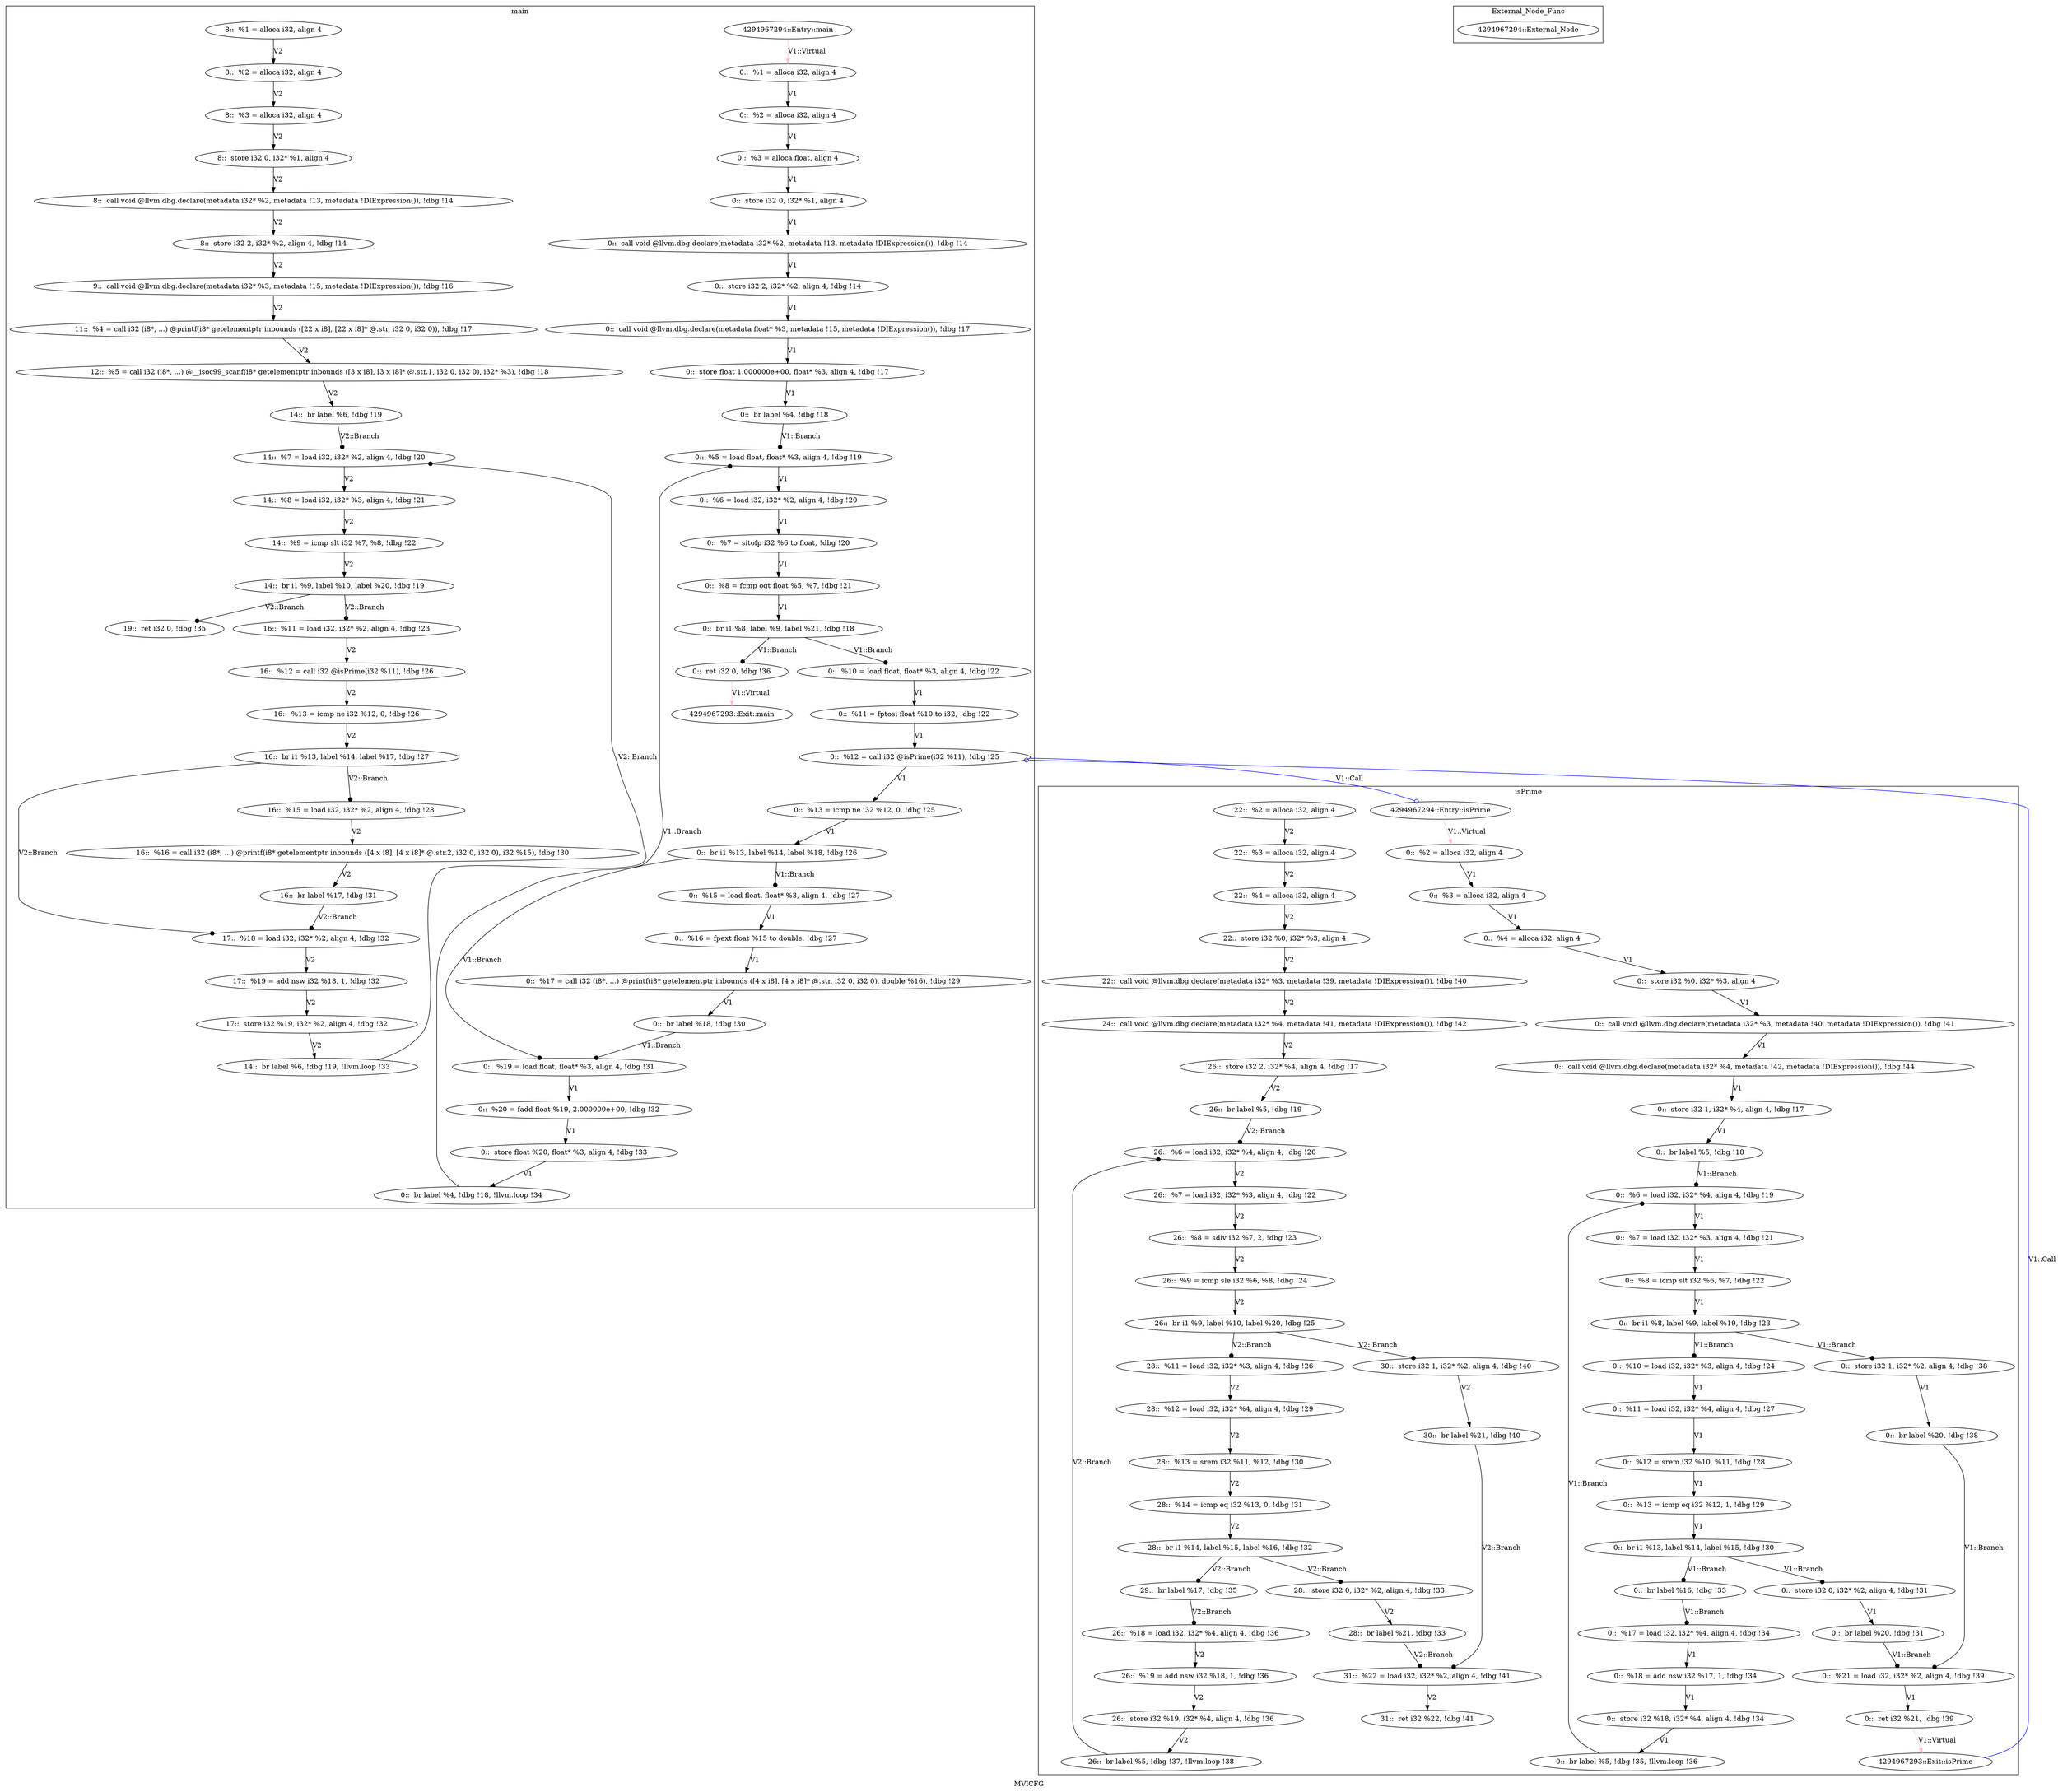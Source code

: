 digraph "MVICFG" {
	label="MVICFG";
/* Generating Nodes */
	subgraph cluster_1 {
		label="main";
		"30" [label="4294967294::Entry::main"];
		"2" [label="0::  %1 = alloca i32, align 4"];
		"3" [label="0::  %2 = alloca i32, align 4"];
		"4" [label="0::  %3 = alloca float, align 4"];
		"5" [label="0::  store i32 0, i32* %1, align 4"];
		"6" [label="0::  call void @llvm.dbg.declare(metadata i32* %2, metadata !13, metadata !DIExpression()), !dbg !14"];
		"7" [label="0::  store i32 2, i32* %2, align 4, !dbg !14"];
		"8" [label="0::  call void @llvm.dbg.declare(metadata float* %3, metadata !15, metadata !DIExpression()), !dbg !17"];
		"9" [label="0::  store float 1.000000e+00, float* %3, align 4, !dbg !17"];
		"10" [label="0::  br label %4, !dbg !18"];
		"11" [label="0::  %5 = load float, float* %3, align 4, !dbg !19"];
		"12" [label="0::  %6 = load i32, i32* %2, align 4, !dbg !20"];
		"13" [label="0::  %7 = sitofp i32 %6 to float, !dbg !20"];
		"14" [label="0::  %8 = fcmp ogt float %5, %7, !dbg !21"];
		"15" [label="0::  br i1 %8, label %9, label %21, !dbg !18"];
		"16" [label="0::  %10 = load float, float* %3, align 4, !dbg !22"];
		"17" [label="0::  %11 = fptosi float %10 to i32, !dbg !22"];
		"18" [label="0::  %12 = call i32 @isPrime(i32 %11), !dbg !25"];
		"19" [label="0::  %13 = icmp ne i32 %12, 0, !dbg !25"];
		"20" [label="0::  br i1 %13, label %14, label %18, !dbg !26"];
		"21" [label="0::  %15 = load float, float* %3, align 4, !dbg !27"];
		"22" [label="0::  %16 = fpext float %15 to double, !dbg !27"];
		"23" [label="0::  %17 = call i32 (i8*, ...) @printf(i8* getelementptr inbounds ([4 x i8], [4 x i8]* @.str, i32 0, i32 0), double %16), !dbg !29"];
		"24" [label="0::  br label %18, !dbg !30"];
		"25" [label="0::  %19 = load float, float* %3, align 4, !dbg !31"];
		"26" [label="0::  %20 = fadd float %19, 2.000000e+00, !dbg !32"];
		"27" [label="0::  store float %20, float* %3, align 4, !dbg !33"];
		"28" [label="0::  br label %4, !dbg !18, !llvm.loop !34"];
		"29" [label="0::  ret i32 0, !dbg !36"];
		"31" [label="4294967293::Exit::main"];
		"67" [label="8::  %1 = alloca i32, align 4"];
		"68" [label="8::  %2 = alloca i32, align 4"];
		"69" [label="8::  %3 = alloca i32, align 4"];
		"70" [label="8::  store i32 0, i32* %1, align 4"];
		"71" [label="8::  call void @llvm.dbg.declare(metadata i32* %2, metadata !13, metadata !DIExpression()), !dbg !14"];
		"72" [label="8::  store i32 2, i32* %2, align 4, !dbg !14"];
		"73" [label="9::  call void @llvm.dbg.declare(metadata i32* %3, metadata !15, metadata !DIExpression()), !dbg !16"];
		"74" [label="11::  %4 = call i32 (i8*, ...) @printf(i8* getelementptr inbounds ([22 x i8], [22 x i8]* @.str, i32 0, i32 0)), !dbg !17"];
		"75" [label="12::  %5 = call i32 (i8*, ...) @__isoc99_scanf(i8* getelementptr inbounds ([3 x i8], [3 x i8]* @.str.1, i32 0, i32 0), i32* %3), !dbg !18"];
		"76" [label="14::  br label %6, !dbg !19"];
		"77" [label="14::  %7 = load i32, i32* %2, align 4, !dbg !20"];
		"78" [label="14::  %8 = load i32, i32* %3, align 4, !dbg !21"];
		"79" [label="14::  %9 = icmp slt i32 %7, %8, !dbg !22"];
		"80" [label="14::  br i1 %9, label %10, label %20, !dbg !19"];
		"81" [label="14::  br label %6, !dbg !19, !llvm.loop !33"];
		"82" [label="16::  %11 = load i32, i32* %2, align 4, !dbg !23"];
		"83" [label="16::  %12 = call i32 @isPrime(i32 %11), !dbg !26"];
		"84" [label="16::  %13 = icmp ne i32 %12, 0, !dbg !26"];
		"85" [label="16::  br i1 %13, label %14, label %17, !dbg !27"];
		"86" [label="16::  %15 = load i32, i32* %2, align 4, !dbg !28"];
		"87" [label="16::  %16 = call i32 (i8*, ...) @printf(i8* getelementptr inbounds ([4 x i8], [4 x i8]* @.str.2, i32 0, i32 0), i32 %15), !dbg !30"];
		"88" [label="16::  br label %17, !dbg !31"];
		"89" [label="17::  %18 = load i32, i32* %2, align 4, !dbg !32"];
		"90" [label="17::  %19 = add nsw i32 %18, 1, !dbg !32"];
		"91" [label="17::  store i32 %19, i32* %2, align 4, !dbg !32"];
		"92" [label="19::  ret i32 0, !dbg !35"];
	}
	subgraph cluster_33 {
		label="isPrime";
		"62" [label="4294967294::Entry::isPrime"];
		"34" [label="0::  %2 = alloca i32, align 4"];
		"35" [label="0::  %3 = alloca i32, align 4"];
		"36" [label="0::  %4 = alloca i32, align 4"];
		"37" [label="0::  store i32 %0, i32* %3, align 4"];
		"38" [label="0::  call void @llvm.dbg.declare(metadata i32* %3, metadata !40, metadata !DIExpression()), !dbg !41"];
		"39" [label="0::  call void @llvm.dbg.declare(metadata i32* %4, metadata !42, metadata !DIExpression()), !dbg !44"];
		"40" [label="0::  store i32 1, i32* %4, align 4, !dbg !17"];
		"41" [label="0::  br label %5, !dbg !18"];
		"42" [label="0::  %6 = load i32, i32* %4, align 4, !dbg !19"];
		"43" [label="0::  %7 = load i32, i32* %3, align 4, !dbg !21"];
		"44" [label="0::  %8 = icmp slt i32 %6, %7, !dbg !22"];
		"45" [label="0::  br i1 %8, label %9, label %19, !dbg !23"];
		"46" [label="0::  %10 = load i32, i32* %3, align 4, !dbg !24"];
		"47" [label="0::  %11 = load i32, i32* %4, align 4, !dbg !27"];
		"48" [label="0::  %12 = srem i32 %10, %11, !dbg !28"];
		"49" [label="0::  %13 = icmp eq i32 %12, 1, !dbg !29"];
		"50" [label="0::  br i1 %13, label %14, label %15, !dbg !30"];
		"51" [label="0::  store i32 0, i32* %2, align 4, !dbg !31"];
		"52" [label="0::  br label %20, !dbg !31"];
		"53" [label="0::  br label %16, !dbg !33"];
		"54" [label="0::  %17 = load i32, i32* %4, align 4, !dbg !34"];
		"55" [label="0::  %18 = add nsw i32 %17, 1, !dbg !34"];
		"56" [label="0::  store i32 %18, i32* %4, align 4, !dbg !34"];
		"57" [label="0::  br label %5, !dbg !35, !llvm.loop !36"];
		"58" [label="0::  store i32 1, i32* %2, align 4, !dbg !38"];
		"59" [label="0::  br label %20, !dbg !38"];
		"60" [label="0::  %21 = load i32, i32* %2, align 4, !dbg !39"];
		"61" [label="0::  ret i32 %21, !dbg !39"];
		"63" [label="4294967293::Exit::isPrime"];
		"93" [label="22::  %2 = alloca i32, align 4"];
		"94" [label="22::  %3 = alloca i32, align 4"];
		"95" [label="22::  %4 = alloca i32, align 4"];
		"96" [label="22::  store i32 %0, i32* %3, align 4"];
		"97" [label="22::  call void @llvm.dbg.declare(metadata i32* %3, metadata !39, metadata !DIExpression()), !dbg !40"];
		"98" [label="24::  call void @llvm.dbg.declare(metadata i32* %4, metadata !41, metadata !DIExpression()), !dbg !42"];
		"99" [label="26::  store i32 2, i32* %4, align 4, !dbg !17"];
		"100" [label="26::  br label %5, !dbg !19"];
		"101" [label="26::  %6 = load i32, i32* %4, align 4, !dbg !20"];
		"102" [label="26::  %7 = load i32, i32* %3, align 4, !dbg !22"];
		"103" [label="26::  %8 = sdiv i32 %7, 2, !dbg !23"];
		"104" [label="26::  %9 = icmp sle i32 %6, %8, !dbg !24"];
		"105" [label="26::  br i1 %9, label %10, label %20, !dbg !25"];
		"106" [label="26::  %18 = load i32, i32* %4, align 4, !dbg !36"];
		"107" [label="26::  %19 = add nsw i32 %18, 1, !dbg !36"];
		"108" [label="26::  store i32 %19, i32* %4, align 4, !dbg !36"];
		"109" [label="26::  br label %5, !dbg !37, !llvm.loop !38"];
		"110" [label="28::  %11 = load i32, i32* %3, align 4, !dbg !26"];
		"111" [label="28::  %12 = load i32, i32* %4, align 4, !dbg !29"];
		"112" [label="28::  %13 = srem i32 %11, %12, !dbg !30"];
		"113" [label="28::  %14 = icmp eq i32 %13, 0, !dbg !31"];
		"114" [label="28::  br i1 %14, label %15, label %16, !dbg !32"];
		"115" [label="28::  store i32 0, i32* %2, align 4, !dbg !33"];
		"116" [label="28::  br label %21, !dbg !33"];
		"117" [label="29::  br label %17, !dbg !35"];
		"118" [label="30::  store i32 1, i32* %2, align 4, !dbg !40"];
		"119" [label="30::  br label %21, !dbg !40"];
		"120" [label="31::  %22 = load i32, i32* %2, align 4, !dbg !41"];
		"121" [label="31::  ret i32 %22, !dbg !41"];
	}
	subgraph cluster_65 {
		label="External_Node_Func";
		"66" [label="4294967294::External_Node"];
	}

/* Generating Edges */
		"2" -> "3" [arrowhead = normal, penwidth = 1.0, color = black, label="V1"];
		"3" -> "4" [arrowhead = normal, penwidth = 1.0, color = black, label="V1"];
		"4" -> "5" [arrowhead = normal, penwidth = 1.0, color = black, label="V1"];
		"5" -> "6" [arrowhead = normal, penwidth = 1.0, color = black, label="V1"];
		"6" -> "7" [arrowhead = normal, penwidth = 1.0, color = black, label="V1"];
		"8" -> "9" [arrowhead = normal, penwidth = 1.0, color = black, label="V1"];
		"11" -> "12" [arrowhead = normal, penwidth = 1.0, color = black, label="V1"];
		"12" -> "13" [arrowhead = normal, penwidth = 1.0, color = black, label="V1"];
		"13" -> "14" [arrowhead = normal, penwidth = 1.0, color = black, label="V1"];
		"14" -> "15" [arrowhead = normal, penwidth = 1.0, color = black, label="V1"];
		"16" -> "17" [arrowhead = normal, penwidth = 1.0, color = black, label="V1"];
		"17" -> "18" [arrowhead = normal, penwidth = 1.0, color = black, label="V1"];
		"18" -> "19" [arrowhead = normal, penwidth = 1.0, color = black, label="V1"];
		"19" -> "20" [arrowhead = normal, penwidth = 1.0, color = black, label="V1"];
		"21" -> "22" [arrowhead = normal, penwidth = 1.0, color = black, label="V1"];
		"22" -> "23" [arrowhead = normal, penwidth = 1.0, color = black, label="V1"];
		"23" -> "24" [arrowhead = normal, penwidth = 1.0, color = black, label="V1"];
		"25" -> "26" [arrowhead = normal, penwidth = 1.0, color = black, label="V1"];
		"26" -> "27" [arrowhead = normal, penwidth = 1.0, color = black, label="V1"];
		"30" -> "2" [arrowhead = normal, penwidth = 1.0, color = pink, label="V1::Virtual"];
		"29" -> "31" [arrowhead = normal, penwidth = 1.0, color = pink, label="V1::Virtual"];
		"34" -> "35" [arrowhead = normal, penwidth = 1.0, color = black, label="V1"];
		"35" -> "36" [arrowhead = normal, penwidth = 1.0, color = black, label="V1"];
		"36" -> "37" [arrowhead = normal, penwidth = 1.0, color = black, label="V1"];
		"37" -> "38" [arrowhead = normal, penwidth = 1.0, color = black, label="V1"];
		"39" -> "40" [arrowhead = normal, penwidth = 1.0, color = black, label="V1"];
		"40" -> "41" [arrowhead = normal, penwidth = 1.0, color = black, label="V1"];
		"42" -> "43" [arrowhead = normal, penwidth = 1.0, color = black, label="V1"];
		"43" -> "44" [arrowhead = normal, penwidth = 1.0, color = black, label="V1"];
		"44" -> "45" [arrowhead = normal, penwidth = 1.0, color = black, label="V1"];
		"46" -> "47" [arrowhead = normal, penwidth = 1.0, color = black, label="V1"];
		"47" -> "48" [arrowhead = normal, penwidth = 1.0, color = black, label="V1"];
		"48" -> "49" [arrowhead = normal, penwidth = 1.0, color = black, label="V1"];
		"49" -> "50" [arrowhead = normal, penwidth = 1.0, color = black, label="V1"];
		"51" -> "52" [arrowhead = normal, penwidth = 1.0, color = black, label="V1"];
		"54" -> "55" [arrowhead = normal, penwidth = 1.0, color = black, label="V1"];
		"55" -> "56" [arrowhead = normal, penwidth = 1.0, color = black, label="V1"];
		"56" -> "57" [arrowhead = normal, penwidth = 1.0, color = black, label="V1"];
		"58" -> "59" [arrowhead = normal, penwidth = 1.0, color = black, label="V1"];
		"60" -> "61" [arrowhead = normal, penwidth = 1.0, color = black, label="V1"];
		"62" -> "34" [arrowhead = normal, penwidth = 1.0, color = pink, label="V1::Virtual"];
		"61" -> "63" [arrowhead = normal, penwidth = 1.0, color = pink, label="V1::Virtual"];
		"7" -> "8" [arrowhead = normal, penwidth = 1.0, color = black, label="V1"];
		"9" -> "10" [arrowhead = normal, penwidth = 1.0, color = black, label="V1"];
		"10" -> "11" [arrowhead = dot, penwidth = 1.0, color = black, label="V1::Branch"];
		"15" -> "16" [arrowhead = dot, penwidth = 1.0, color = black, label="V1::Branch"];
		"15" -> "29" [arrowhead = dot, penwidth = 1.0, color = black, label="V1::Branch"];
		"20" -> "21" [arrowhead = dot, penwidth = 1.0, color = black, label="V1::Branch"];
		"20" -> "25" [arrowhead = dot, penwidth = 1.0, color = black, label="V1::Branch"];
		"24" -> "25" [arrowhead = dot, penwidth = 1.0, color = black, label="V1::Branch"];
		"27" -> "28" [arrowhead = normal, penwidth = 1.0, color = black, label="V1"];
		"28" -> "11" [arrowhead = dot, penwidth = 1.0, color = black, label="V1::Branch"];
		"38" -> "39" [arrowhead = normal, penwidth = 1.0, color = black, label="V1"];
		"41" -> "42" [arrowhead = dot, penwidth = 1.0, color = black, label="V1::Branch"];
		"45" -> "46" [arrowhead = dot, penwidth = 1.0, color = black, label="V1::Branch"];
		"45" -> "58" [arrowhead = dot, penwidth = 1.0, color = black, label="V1::Branch"];
		"50" -> "51" [arrowhead = dot, penwidth = 1.0, color = black, label="V1::Branch"];
		"50" -> "53" [arrowhead = dot, penwidth = 1.0, color = black, label="V1::Branch"];
		"52" -> "60" [arrowhead = dot, penwidth = 1.0, color = black, label="V1::Branch"];
		"53" -> "54" [arrowhead = dot, penwidth = 1.0, color = black, label="V1::Branch"];
		"57" -> "42" [arrowhead = dot, penwidth = 1.0, color = black, label="V1::Branch"];
		"59" -> "60" [arrowhead = dot, penwidth = 1.0, color = black, label="V1::Branch"];
		"18" -> "62" [arrowhead = odot, penwidth = 1.0, color = blue, label="V1::Call"];
		"63" -> "18" [arrowhead = odot, penwidth = 1.0, color = blue, label="V1::Call"];
		"67" -> "68" [arrowhead = normal, penwidth = 1.0, color = black, label="V2"];
		"68" -> "69" [arrowhead = normal, penwidth = 1.0, color = black, label="V2"];
		"69" -> "70" [arrowhead = normal, penwidth = 1.0, color = black, label="V2"];
		"70" -> "71" [arrowhead = normal, penwidth = 1.0, color = black, label="V2"];
		"71" -> "72" [arrowhead = normal, penwidth = 1.0, color = black, label="V2"];
		"72" -> "73" [arrowhead = normal, penwidth = 1.0, color = black, label="V2"];
		"73" -> "74" [arrowhead = normal, penwidth = 1.0, color = black, label="V2"];
		"74" -> "75" [arrowhead = normal, penwidth = 1.0, color = black, label="V2"];
		"75" -> "76" [arrowhead = normal, penwidth = 1.0, color = black, label="V2"];
		"76" -> "77" [arrowhead = dot, penwidth = 1.0, color = black, label="V2::Branch"];
		"77" -> "78" [arrowhead = normal, penwidth = 1.0, color = black, label="V2"];
		"81" -> "77" [arrowhead = dot, penwidth = 1.0, color = black, label="V2::Branch"];
		"78" -> "79" [arrowhead = normal, penwidth = 1.0, color = black, label="V2"];
		"79" -> "80" [arrowhead = normal, penwidth = 1.0, color = black, label="V2"];
		"80" -> "82" [arrowhead = dot, penwidth = 1.0, color = black, label="V2::Branch"];
		"80" -> "92" [arrowhead = dot, penwidth = 1.0, color = black, label="V2::Branch"];
		"91" -> "81" [arrowhead = normal, penwidth = 1.0, color = black, label="V2"];
		"82" -> "83" [arrowhead = normal, penwidth = 1.0, color = black, label="V2"];
		"83" -> "84" [arrowhead = normal, penwidth = 1.0, color = black, label="V2"];
		"84" -> "85" [arrowhead = normal, penwidth = 1.0, color = black, label="V2"];
		"85" -> "86" [arrowhead = dot, penwidth = 1.0, color = black, label="V2::Branch"];
		"85" -> "89" [arrowhead = dot, penwidth = 1.0, color = black, label="V2::Branch"];
		"86" -> "87" [arrowhead = normal, penwidth = 1.0, color = black, label="V2"];
		"87" -> "88" [arrowhead = normal, penwidth = 1.0, color = black, label="V2"];
		"88" -> "89" [arrowhead = dot, penwidth = 1.0, color = black, label="V2::Branch"];
		"89" -> "90" [arrowhead = normal, penwidth = 1.0, color = black, label="V2"];
		"90" -> "91" [arrowhead = normal, penwidth = 1.0, color = black, label="V2"];
		"93" -> "94" [arrowhead = normal, penwidth = 1.0, color = black, label="V2"];
		"94" -> "95" [arrowhead = normal, penwidth = 1.0, color = black, label="V2"];
		"95" -> "96" [arrowhead = normal, penwidth = 1.0, color = black, label="V2"];
		"96" -> "97" [arrowhead = normal, penwidth = 1.0, color = black, label="V2"];
		"97" -> "98" [arrowhead = normal, penwidth = 1.0, color = black, label="V2"];
		"98" -> "99" [arrowhead = normal, penwidth = 1.0, color = black, label="V2"];
		"99" -> "100" [arrowhead = normal, penwidth = 1.0, color = black, label="V2"];
		"100" -> "101" [arrowhead = dot, penwidth = 1.0, color = black, label="V2::Branch"];
		"101" -> "102" [arrowhead = normal, penwidth = 1.0, color = black, label="V2"];
		"109" -> "101" [arrowhead = dot, penwidth = 1.0, color = black, label="V2::Branch"];
		"102" -> "103" [arrowhead = normal, penwidth = 1.0, color = black, label="V2"];
		"103" -> "104" [arrowhead = normal, penwidth = 1.0, color = black, label="V2"];
		"104" -> "105" [arrowhead = normal, penwidth = 1.0, color = black, label="V2"];
		"105" -> "110" [arrowhead = dot, penwidth = 1.0, color = black, label="V2::Branch"];
		"105" -> "118" [arrowhead = dot, penwidth = 1.0, color = black, label="V2::Branch"];
		"106" -> "107" [arrowhead = normal, penwidth = 1.0, color = black, label="V2"];
		"117" -> "106" [arrowhead = dot, penwidth = 1.0, color = black, label="V2::Branch"];
		"107" -> "108" [arrowhead = normal, penwidth = 1.0, color = black, label="V2"];
		"108" -> "109" [arrowhead = normal, penwidth = 1.0, color = black, label="V2"];
		"110" -> "111" [arrowhead = normal, penwidth = 1.0, color = black, label="V2"];
		"111" -> "112" [arrowhead = normal, penwidth = 1.0, color = black, label="V2"];
		"112" -> "113" [arrowhead = normal, penwidth = 1.0, color = black, label="V2"];
		"113" -> "114" [arrowhead = normal, penwidth = 1.0, color = black, label="V2"];
		"114" -> "115" [arrowhead = dot, penwidth = 1.0, color = black, label="V2::Branch"];
		"114" -> "117" [arrowhead = dot, penwidth = 1.0, color = black, label="V2::Branch"];
		"115" -> "116" [arrowhead = normal, penwidth = 1.0, color = black, label="V2"];
		"116" -> "120" [arrowhead = dot, penwidth = 1.0, color = black, label="V2::Branch"];
		"118" -> "119" [arrowhead = normal, penwidth = 1.0, color = black, label="V2"];
		"119" -> "120" [arrowhead = dot, penwidth = 1.0, color = black, label="V2::Branch"];
		"120" -> "121" [arrowhead = normal, penwidth = 1.0, color = black, label="V2"];
}
